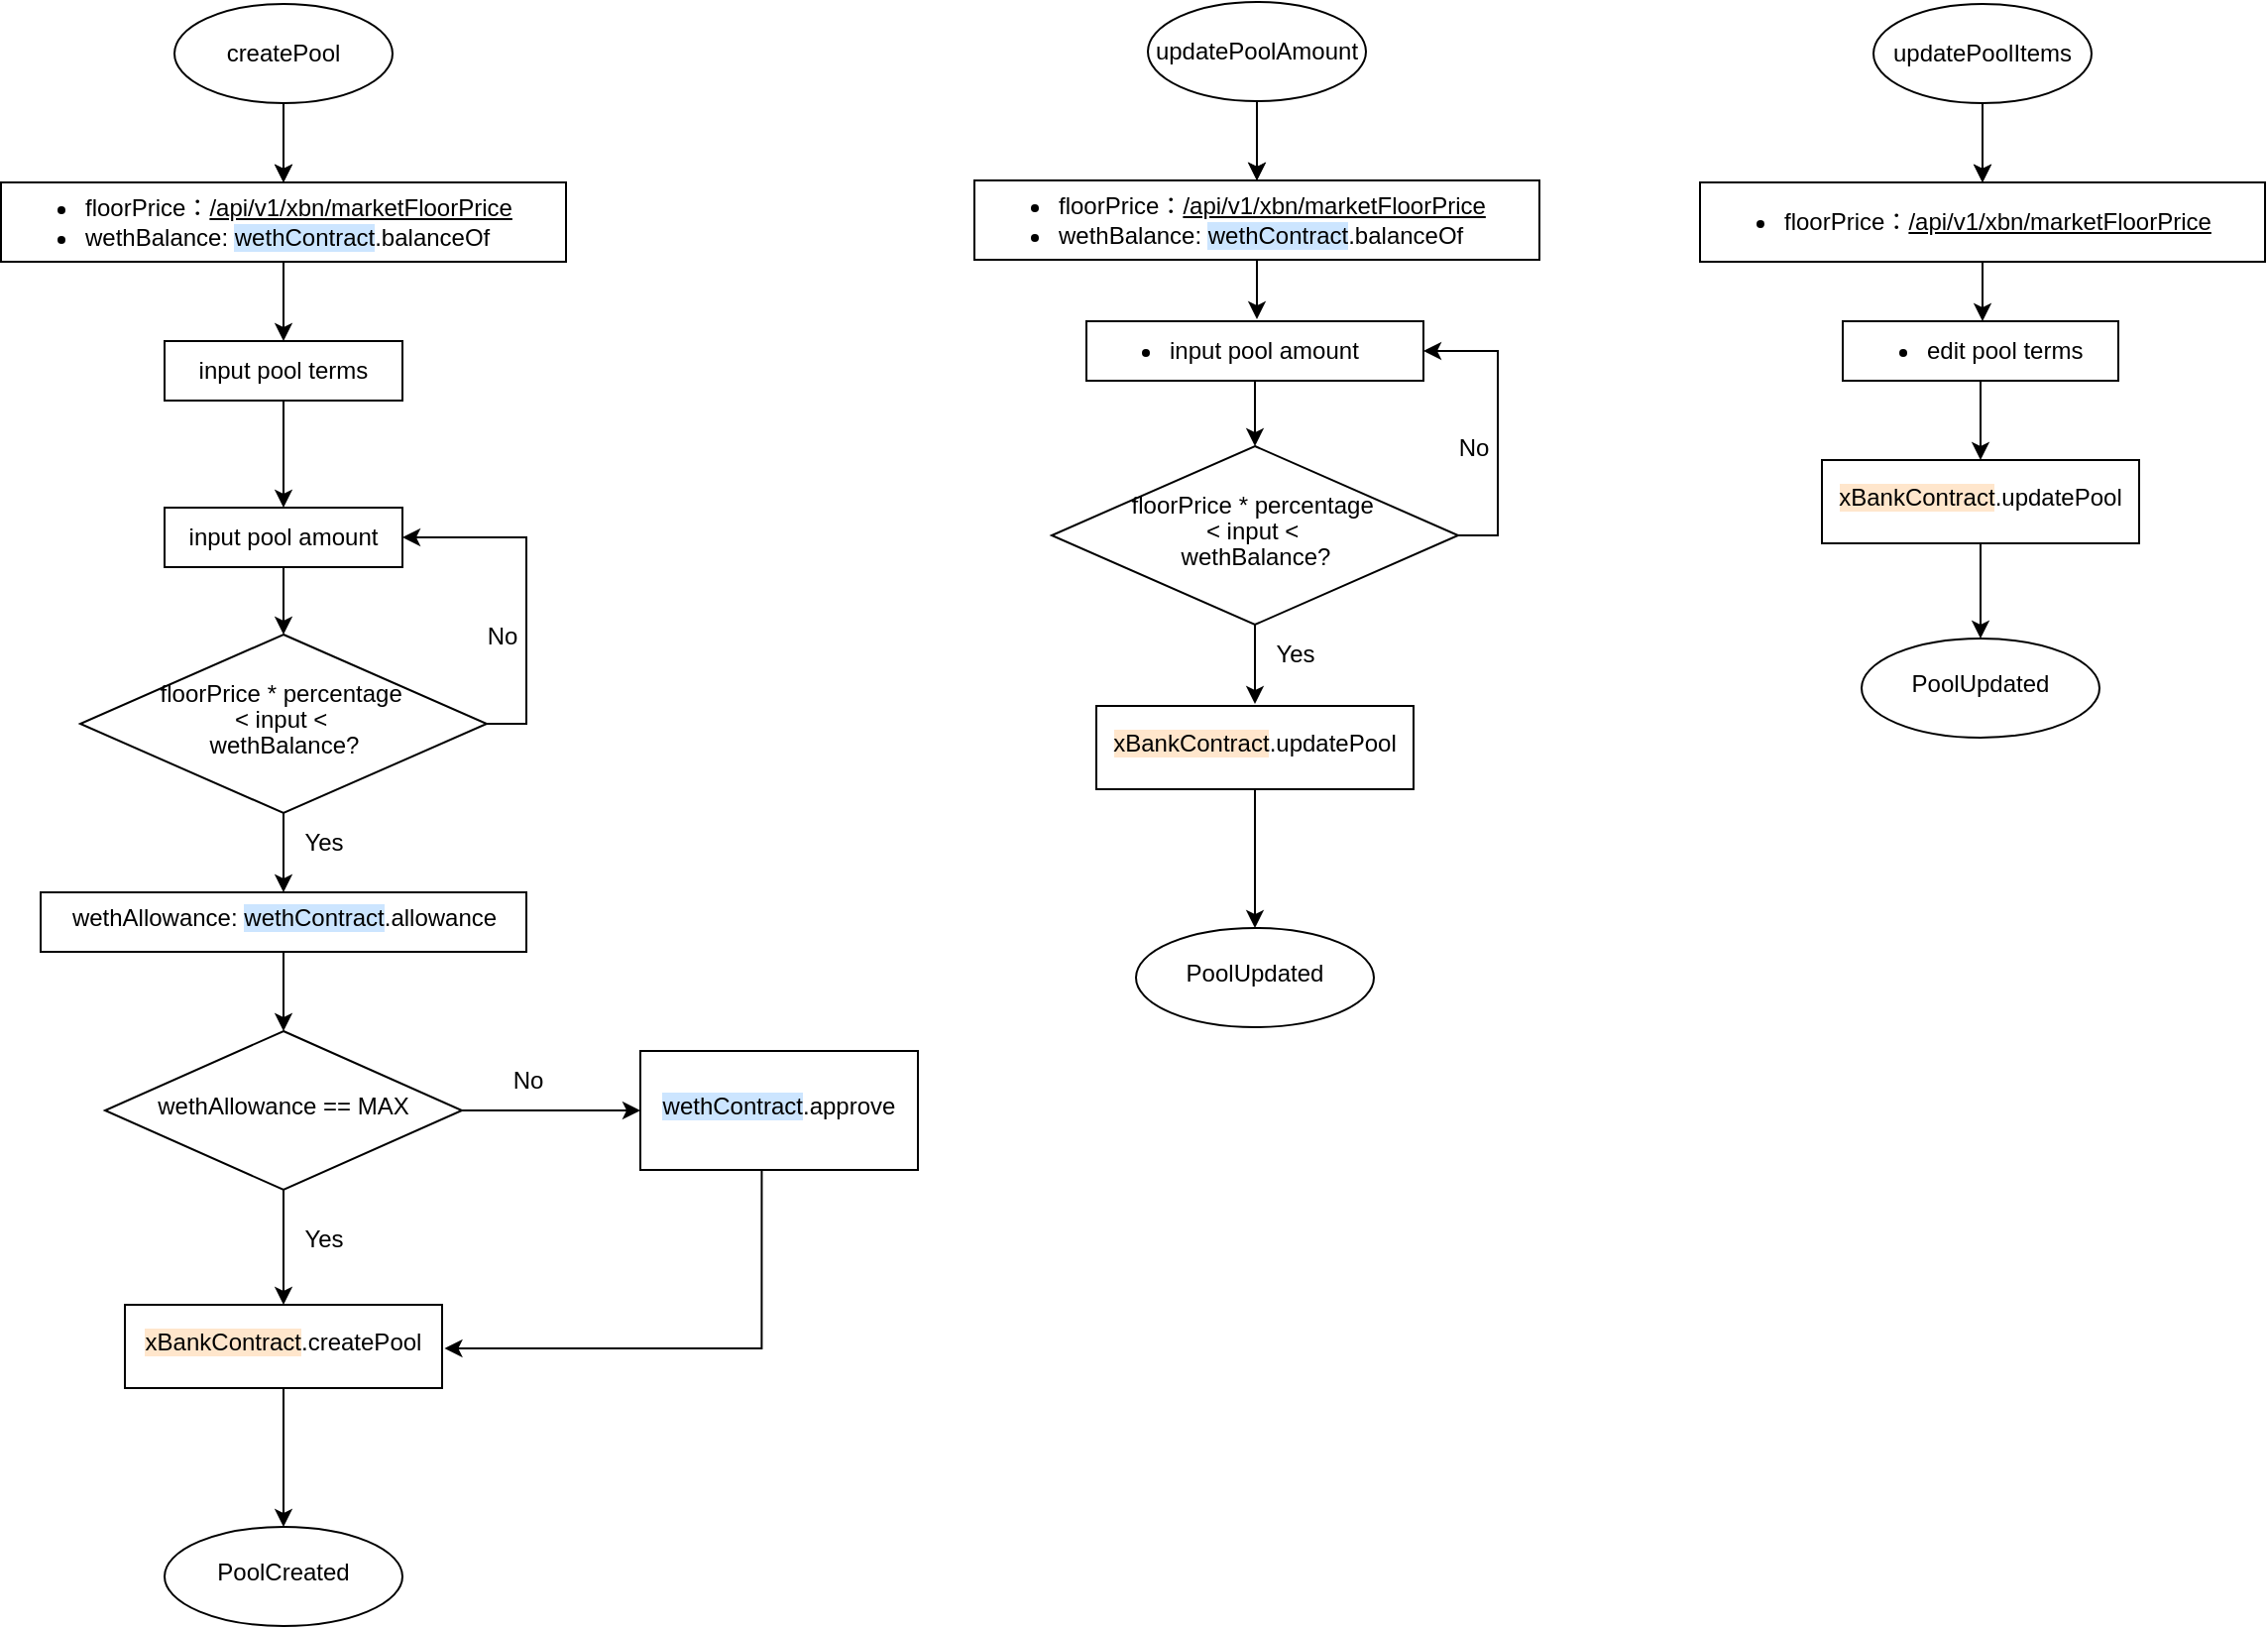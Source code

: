 <mxfile version="21.5.0" type="github">
  <diagram id="C5RBs43oDa-KdzZeNtuy" name="Page-1">
    <mxGraphModel dx="954" dy="1689" grid="1" gridSize="10" guides="1" tooltips="1" connect="1" arrows="1" fold="1" page="1" pageScale="1" pageWidth="827" pageHeight="1169" background="#ffffff" math="0" shadow="0">
      <root>
        <mxCell id="WIyWlLk6GJQsqaUBKTNV-0" />
        <mxCell id="WIyWlLk6GJQsqaUBKTNV-1" parent="WIyWlLk6GJQsqaUBKTNV-0" />
        <mxCell id="i1JUAL5Z5OwXQQaXqIF1-13" value="" style="edgeStyle=orthogonalEdgeStyle;rounded=0;orthogonalLoop=1;jettySize=auto;html=1;entryX=0.5;entryY=0;entryDx=0;entryDy=0;" parent="WIyWlLk6GJQsqaUBKTNV-1" source="WIyWlLk6GJQsqaUBKTNV-3" target="i1JUAL5Z5OwXQQaXqIF1-141" edge="1">
          <mxGeometry relative="1" as="geometry">
            <mxPoint x="220" y="150" as="targetPoint" />
          </mxGeometry>
        </mxCell>
        <mxCell id="WIyWlLk6GJQsqaUBKTNV-3" value="&lt;ul&gt;&lt;li&gt;floorPrice：&lt;u&gt;/api/v1/xbn/marketFloorPrice&lt;/u&gt;&lt;/li&gt;&lt;li&gt;wethBalance: &lt;span style=&quot;background-color: rgb(204, 229, 255);&quot;&gt;wethContract&lt;/span&gt;.balanceOf&amp;nbsp;&lt;/li&gt;&lt;/ul&gt;" style="rounded=0;whiteSpace=wrap;html=1;fontSize=12;glass=0;strokeWidth=1;shadow=0;align=left;" parent="WIyWlLk6GJQsqaUBKTNV-1" vertex="1">
          <mxGeometry x="77.5" y="80" width="285" height="40" as="geometry" />
        </mxCell>
        <mxCell id="i1JUAL5Z5OwXQQaXqIF1-14" value="" style="edgeStyle=orthogonalEdgeStyle;rounded=0;orthogonalLoop=1;jettySize=auto;html=1;" parent="WIyWlLk6GJQsqaUBKTNV-1" source="WIyWlLk6GJQsqaUBKTNV-6" target="i1JUAL5Z5OwXQQaXqIF1-10" edge="1">
          <mxGeometry relative="1" as="geometry" />
        </mxCell>
        <mxCell id="i1JUAL5Z5OwXQQaXqIF1-42" value="" style="edgeStyle=orthogonalEdgeStyle;rounded=0;orthogonalLoop=1;jettySize=auto;html=1;entryX=1;entryY=0.5;entryDx=0;entryDy=0;exitX=1;exitY=0.5;exitDx=0;exitDy=0;" parent="WIyWlLk6GJQsqaUBKTNV-1" source="WIyWlLk6GJQsqaUBKTNV-6" target="i1JUAL5Z5OwXQQaXqIF1-37" edge="1">
          <mxGeometry relative="1" as="geometry">
            <mxPoint x="560" y="324" as="sourcePoint" />
            <mxPoint x="465" y="353" as="targetPoint" />
          </mxGeometry>
        </mxCell>
        <mxCell id="WIyWlLk6GJQsqaUBKTNV-6" value="&lt;div style=&quot;line-height: 110%;&quot;&gt;&lt;span style=&quot;background-color: initial;&quot;&gt;floorPrice * percentage&amp;nbsp;&lt;/span&gt;&lt;/div&gt;&lt;div style=&quot;line-height: 110%;&quot;&gt;&lt;span style=&quot;background-color: initial;&quot;&gt;&amp;lt; input &amp;lt;&amp;nbsp;&lt;/span&gt;&lt;/div&gt;&lt;div style=&quot;line-height: 110%;&quot;&gt;&lt;span style=&quot;background-color: initial;&quot;&gt;wethBalance?&lt;/span&gt;&lt;/div&gt;" style="rhombus;whiteSpace=wrap;html=1;shadow=0;fontFamily=Helvetica;fontSize=12;align=center;strokeWidth=1;spacing=6;spacingTop=-4;" parent="WIyWlLk6GJQsqaUBKTNV-1" vertex="1">
          <mxGeometry x="117.5" y="308" width="205" height="90" as="geometry" />
        </mxCell>
        <mxCell id="i1JUAL5Z5OwXQQaXqIF1-22" value="" style="edgeStyle=orthogonalEdgeStyle;rounded=0;orthogonalLoop=1;jettySize=auto;html=1;" parent="WIyWlLk6GJQsqaUBKTNV-1" source="WIyWlLk6GJQsqaUBKTNV-10" target="i1JUAL5Z5OwXQQaXqIF1-21" edge="1">
          <mxGeometry relative="1" as="geometry" />
        </mxCell>
        <mxCell id="i1JUAL5Z5OwXQQaXqIF1-25" value="" style="edgeStyle=orthogonalEdgeStyle;rounded=0;orthogonalLoop=1;jettySize=auto;html=1;" parent="WIyWlLk6GJQsqaUBKTNV-1" source="WIyWlLk6GJQsqaUBKTNV-10" edge="1">
          <mxGeometry relative="1" as="geometry">
            <mxPoint x="400" y="548" as="targetPoint" />
          </mxGeometry>
        </mxCell>
        <mxCell id="WIyWlLk6GJQsqaUBKTNV-10" value="wethAllowance == MAX" style="rhombus;whiteSpace=wrap;html=1;shadow=0;fontFamily=Helvetica;fontSize=12;align=center;strokeWidth=1;spacing=6;spacingTop=-4;" parent="WIyWlLk6GJQsqaUBKTNV-1" vertex="1">
          <mxGeometry x="130" y="508" width="180" height="80" as="geometry" />
        </mxCell>
        <mxCell id="i1JUAL5Z5OwXQQaXqIF1-1" value="" style="edgeStyle=orthogonalEdgeStyle;rounded=0;orthogonalLoop=1;jettySize=auto;html=1;" parent="WIyWlLk6GJQsqaUBKTNV-1" source="i1JUAL5Z5OwXQQaXqIF1-0" target="WIyWlLk6GJQsqaUBKTNV-3" edge="1">
          <mxGeometry relative="1" as="geometry" />
        </mxCell>
        <mxCell id="i1JUAL5Z5OwXQQaXqIF1-2" value="" style="edgeStyle=orthogonalEdgeStyle;rounded=0;orthogonalLoop=1;jettySize=auto;html=1;" parent="WIyWlLk6GJQsqaUBKTNV-1" source="i1JUAL5Z5OwXQQaXqIF1-0" target="WIyWlLk6GJQsqaUBKTNV-3" edge="1">
          <mxGeometry relative="1" as="geometry" />
        </mxCell>
        <mxCell id="i1JUAL5Z5OwXQQaXqIF1-0" value="createPool" style="ellipse;whiteSpace=wrap;html=1;" parent="WIyWlLk6GJQsqaUBKTNV-1" vertex="1">
          <mxGeometry x="165" y="-10" width="110" height="50" as="geometry" />
        </mxCell>
        <mxCell id="i1JUAL5Z5OwXQQaXqIF1-12" value="" style="edgeStyle=orthogonalEdgeStyle;rounded=0;orthogonalLoop=1;jettySize=auto;html=1;" parent="WIyWlLk6GJQsqaUBKTNV-1" source="i1JUAL5Z5OwXQQaXqIF1-10" target="WIyWlLk6GJQsqaUBKTNV-10" edge="1">
          <mxGeometry relative="1" as="geometry" />
        </mxCell>
        <mxCell id="i1JUAL5Z5OwXQQaXqIF1-10" value="wethAllowance: &lt;span style=&quot;background-color: rgb(204, 229, 255);&quot;&gt;wethContract&lt;/span&gt;.allowance" style="whiteSpace=wrap;html=1;shadow=0;strokeWidth=1;spacing=6;spacingTop=-4;" parent="WIyWlLk6GJQsqaUBKTNV-1" vertex="1">
          <mxGeometry x="97.5" y="438" width="245" height="30" as="geometry" />
        </mxCell>
        <mxCell id="i1JUAL5Z5OwXQQaXqIF1-18" value="Yes" style="text;html=1;align=center;verticalAlign=middle;resizable=0;points=[];autosize=1;" parent="WIyWlLk6GJQsqaUBKTNV-1" vertex="1">
          <mxGeometry x="220" y="398" width="40" height="30" as="geometry" />
        </mxCell>
        <mxCell id="i1JUAL5Z5OwXQQaXqIF1-32" value="" style="edgeStyle=orthogonalEdgeStyle;rounded=0;orthogonalLoop=1;jettySize=auto;html=1;" parent="WIyWlLk6GJQsqaUBKTNV-1" source="i1JUAL5Z5OwXQQaXqIF1-21" target="i1JUAL5Z5OwXQQaXqIF1-31" edge="1">
          <mxGeometry relative="1" as="geometry" />
        </mxCell>
        <mxCell id="i1JUAL5Z5OwXQQaXqIF1-21" value="&lt;span style=&quot;background-color: rgb(255, 230, 204);&quot;&gt;xBankContract&lt;/span&gt;.createPool" style="whiteSpace=wrap;html=1;shadow=0;strokeWidth=1;spacing=6;spacingTop=-4;" parent="WIyWlLk6GJQsqaUBKTNV-1" vertex="1">
          <mxGeometry x="140" y="646" width="160" height="42" as="geometry" />
        </mxCell>
        <mxCell id="i1JUAL5Z5OwXQQaXqIF1-23" value="Yes" style="text;html=1;align=center;verticalAlign=middle;resizable=0;points=[];autosize=1;" parent="WIyWlLk6GJQsqaUBKTNV-1" vertex="1">
          <mxGeometry x="220" y="598" width="40" height="30" as="geometry" />
        </mxCell>
        <mxCell id="i1JUAL5Z5OwXQQaXqIF1-30" value="" style="edgeStyle=orthogonalEdgeStyle;rounded=0;orthogonalLoop=1;jettySize=auto;html=1;exitX=0.5;exitY=1;exitDx=0;exitDy=0;" parent="WIyWlLk6GJQsqaUBKTNV-1" edge="1">
          <mxGeometry relative="1" as="geometry">
            <mxPoint x="461.23" y="578" as="sourcePoint" />
            <mxPoint x="301.23" y="668" as="targetPoint" />
            <Array as="points">
              <mxPoint x="461.23" y="668" />
            </Array>
          </mxGeometry>
        </mxCell>
        <mxCell id="i1JUAL5Z5OwXQQaXqIF1-24" value="&lt;span style=&quot;background-color: rgb(204, 229, 255);&quot;&gt;wethContract&lt;/span&gt;.approve" style="whiteSpace=wrap;html=1;shadow=0;strokeWidth=1;spacing=6;spacingTop=-4;" parent="WIyWlLk6GJQsqaUBKTNV-1" vertex="1">
          <mxGeometry x="400" y="518" width="140" height="60" as="geometry" />
        </mxCell>
        <mxCell id="i1JUAL5Z5OwXQQaXqIF1-26" value="No" style="text;html=1;align=center;verticalAlign=middle;resizable=0;points=[];autosize=1;" parent="WIyWlLk6GJQsqaUBKTNV-1" vertex="1">
          <mxGeometry x="322.5" y="518" width="40" height="30" as="geometry" />
        </mxCell>
        <mxCell id="i1JUAL5Z5OwXQQaXqIF1-31" value="PoolCreated" style="ellipse;whiteSpace=wrap;html=1;shadow=0;strokeWidth=1;spacing=6;spacingTop=-4;" parent="WIyWlLk6GJQsqaUBKTNV-1" vertex="1">
          <mxGeometry x="160" y="758" width="120" height="50" as="geometry" />
        </mxCell>
        <mxCell id="i1JUAL5Z5OwXQQaXqIF1-38" value="" style="edgeStyle=orthogonalEdgeStyle;rounded=0;orthogonalLoop=1;jettySize=auto;html=1;" parent="WIyWlLk6GJQsqaUBKTNV-1" source="i1JUAL5Z5OwXQQaXqIF1-37" target="WIyWlLk6GJQsqaUBKTNV-6" edge="1">
          <mxGeometry relative="1" as="geometry" />
        </mxCell>
        <mxCell id="i1JUAL5Z5OwXQQaXqIF1-37" value="input pool amount" style="rounded=0;whiteSpace=wrap;html=1;" parent="WIyWlLk6GJQsqaUBKTNV-1" vertex="1">
          <mxGeometry x="160" y="244" width="120" height="30" as="geometry" />
        </mxCell>
        <mxCell id="i1JUAL5Z5OwXQQaXqIF1-39" value="No" style="text;html=1;align=center;verticalAlign=middle;resizable=0;points=[];autosize=1;strokeColor=none;fillColor=none;" parent="WIyWlLk6GJQsqaUBKTNV-1" vertex="1">
          <mxGeometry x="310" y="294" width="40" height="30" as="geometry" />
        </mxCell>
        <mxCell id="i1JUAL5Z5OwXQQaXqIF1-68" value="" style="edgeStyle=orthogonalEdgeStyle;rounded=0;orthogonalLoop=1;jettySize=auto;html=1;" parent="WIyWlLk6GJQsqaUBKTNV-1" source="i1JUAL5Z5OwXQQaXqIF1-69" edge="1">
          <mxGeometry relative="1" as="geometry">
            <mxPoint x="711" y="149" as="targetPoint" />
          </mxGeometry>
        </mxCell>
        <mxCell id="i1JUAL5Z5OwXQQaXqIF1-69" value="&lt;ul&gt;&lt;li&gt;floorPrice：&lt;u&gt;/api/v1/xbn/marketFloorPrice&lt;/u&gt;&lt;/li&gt;&lt;li&gt;wethBalance: &lt;span style=&quot;background-color: rgb(204, 229, 255);&quot;&gt;wethContract&lt;/span&gt;.balanceOf&amp;nbsp;&lt;/li&gt;&lt;/ul&gt;" style="rounded=0;whiteSpace=wrap;html=1;fontSize=12;glass=0;strokeWidth=1;shadow=0;align=left;" parent="WIyWlLk6GJQsqaUBKTNV-1" vertex="1">
          <mxGeometry x="568.5" y="79" width="285" height="40" as="geometry" />
        </mxCell>
        <mxCell id="i1JUAL5Z5OwXQQaXqIF1-70" value="" style="edgeStyle=orthogonalEdgeStyle;rounded=0;orthogonalLoop=1;jettySize=auto;html=1;" parent="WIyWlLk6GJQsqaUBKTNV-1" source="i1JUAL5Z5OwXQQaXqIF1-72" edge="1">
          <mxGeometry relative="1" as="geometry">
            <mxPoint x="710" y="343.0" as="targetPoint" />
          </mxGeometry>
        </mxCell>
        <mxCell id="i1JUAL5Z5OwXQQaXqIF1-71" value="" style="edgeStyle=orthogonalEdgeStyle;rounded=0;orthogonalLoop=1;jettySize=auto;html=1;entryX=1;entryY=0.5;entryDx=0;entryDy=0;exitX=1;exitY=0.5;exitDx=0;exitDy=0;" parent="WIyWlLk6GJQsqaUBKTNV-1" source="i1JUAL5Z5OwXQQaXqIF1-72" target="i1JUAL5Z5OwXQQaXqIF1-90" edge="1">
          <mxGeometry relative="1" as="geometry">
            <mxPoint x="1050" y="229" as="sourcePoint" />
            <mxPoint x="955" y="258" as="targetPoint" />
          </mxGeometry>
        </mxCell>
        <mxCell id="i1JUAL5Z5OwXQQaXqIF1-72" value="&lt;div style=&quot;line-height: 110%;&quot;&gt;&lt;span style=&quot;background-color: initial;&quot;&gt;floorPrice * percentage&amp;nbsp;&lt;/span&gt;&lt;/div&gt;&lt;div style=&quot;line-height: 110%;&quot;&gt;&lt;span style=&quot;background-color: initial;&quot;&gt;&amp;lt; input &amp;lt;&amp;nbsp;&lt;/span&gt;&lt;/div&gt;&lt;div style=&quot;line-height: 110%;&quot;&gt;&lt;span style=&quot;background-color: initial;&quot;&gt;wethBalance?&lt;/span&gt;&lt;/div&gt;" style="rhombus;whiteSpace=wrap;html=1;shadow=0;fontFamily=Helvetica;fontSize=12;align=center;strokeWidth=1;spacing=6;spacingTop=-4;" parent="WIyWlLk6GJQsqaUBKTNV-1" vertex="1">
          <mxGeometry x="607.5" y="213" width="205" height="90" as="geometry" />
        </mxCell>
        <mxCell id="i1JUAL5Z5OwXQQaXqIF1-76" value="" style="edgeStyle=orthogonalEdgeStyle;rounded=0;orthogonalLoop=1;jettySize=auto;html=1;" parent="WIyWlLk6GJQsqaUBKTNV-1" source="i1JUAL5Z5OwXQQaXqIF1-78" target="i1JUAL5Z5OwXQQaXqIF1-69" edge="1">
          <mxGeometry relative="1" as="geometry" />
        </mxCell>
        <mxCell id="i1JUAL5Z5OwXQQaXqIF1-77" value="" style="edgeStyle=orthogonalEdgeStyle;rounded=0;orthogonalLoop=1;jettySize=auto;html=1;" parent="WIyWlLk6GJQsqaUBKTNV-1" source="i1JUAL5Z5OwXQQaXqIF1-78" target="i1JUAL5Z5OwXQQaXqIF1-69" edge="1">
          <mxGeometry relative="1" as="geometry" />
        </mxCell>
        <mxCell id="i1JUAL5Z5OwXQQaXqIF1-78" value="updatePoolAmount" style="ellipse;whiteSpace=wrap;html=1;" parent="WIyWlLk6GJQsqaUBKTNV-1" vertex="1">
          <mxGeometry x="656" y="-11" width="110" height="50" as="geometry" />
        </mxCell>
        <mxCell id="i1JUAL5Z5OwXQQaXqIF1-81" value="Yes" style="text;html=1;align=center;verticalAlign=middle;resizable=0;points=[];autosize=1;" parent="WIyWlLk6GJQsqaUBKTNV-1" vertex="1">
          <mxGeometry x="710" y="303" width="40" height="30" as="geometry" />
        </mxCell>
        <mxCell id="i1JUAL5Z5OwXQQaXqIF1-82" value="" style="edgeStyle=orthogonalEdgeStyle;rounded=0;orthogonalLoop=1;jettySize=auto;html=1;" parent="WIyWlLk6GJQsqaUBKTNV-1" source="i1JUAL5Z5OwXQQaXqIF1-83" target="i1JUAL5Z5OwXQQaXqIF1-88" edge="1">
          <mxGeometry relative="1" as="geometry" />
        </mxCell>
        <mxCell id="i1JUAL5Z5OwXQQaXqIF1-83" value="&lt;span style=&quot;background-color: rgb(255, 230, 204);&quot;&gt;xBankContract&lt;/span&gt;.updatePool" style="whiteSpace=wrap;html=1;shadow=0;strokeWidth=1;spacing=6;spacingTop=-4;" parent="WIyWlLk6GJQsqaUBKTNV-1" vertex="1">
          <mxGeometry x="630" y="344" width="160" height="42" as="geometry" />
        </mxCell>
        <mxCell id="i1JUAL5Z5OwXQQaXqIF1-88" value="PoolUpdated" style="ellipse;whiteSpace=wrap;html=1;shadow=0;strokeWidth=1;spacing=6;spacingTop=-4;" parent="WIyWlLk6GJQsqaUBKTNV-1" vertex="1">
          <mxGeometry x="650" y="456" width="120" height="50" as="geometry" />
        </mxCell>
        <mxCell id="i1JUAL5Z5OwXQQaXqIF1-89" value="" style="edgeStyle=orthogonalEdgeStyle;rounded=0;orthogonalLoop=1;jettySize=auto;html=1;" parent="WIyWlLk6GJQsqaUBKTNV-1" source="i1JUAL5Z5OwXQQaXqIF1-90" target="i1JUAL5Z5OwXQQaXqIF1-72" edge="1">
          <mxGeometry relative="1" as="geometry" />
        </mxCell>
        <mxCell id="i1JUAL5Z5OwXQQaXqIF1-90" value="&lt;ul&gt;&lt;li&gt;input pool amount&lt;/li&gt;&lt;/ul&gt;" style="rounded=0;whiteSpace=wrap;html=1;align=left;" parent="WIyWlLk6GJQsqaUBKTNV-1" vertex="1">
          <mxGeometry x="625" y="150" width="170" height="30" as="geometry" />
        </mxCell>
        <mxCell id="i1JUAL5Z5OwXQQaXqIF1-91" value="No" style="text;html=1;align=center;verticalAlign=middle;resizable=0;points=[];autosize=1;strokeColor=none;fillColor=none;" parent="WIyWlLk6GJQsqaUBKTNV-1" vertex="1">
          <mxGeometry x="800" y="199" width="40" height="30" as="geometry" />
        </mxCell>
        <mxCell id="i1JUAL5Z5OwXQQaXqIF1-121" value="" style="edgeStyle=orthogonalEdgeStyle;rounded=0;orthogonalLoop=1;jettySize=auto;html=1;" parent="WIyWlLk6GJQsqaUBKTNV-1" source="i1JUAL5Z5OwXQQaXqIF1-122" edge="1">
          <mxGeometry relative="1" as="geometry">
            <mxPoint x="1077" y="150" as="targetPoint" />
          </mxGeometry>
        </mxCell>
        <mxCell id="i1JUAL5Z5OwXQQaXqIF1-122" value="&lt;ul&gt;&lt;li&gt;floorPrice：&lt;u&gt;/api/v1/xbn/marketFloorPrice&lt;/u&gt;&lt;/li&gt;&lt;/ul&gt;" style="rounded=0;whiteSpace=wrap;html=1;fontSize=12;glass=0;strokeWidth=1;shadow=0;align=left;" parent="WIyWlLk6GJQsqaUBKTNV-1" vertex="1">
          <mxGeometry x="934.5" y="80" width="285" height="40" as="geometry" />
        </mxCell>
        <mxCell id="i1JUAL5Z5OwXQQaXqIF1-123" value="" style="edgeStyle=orthogonalEdgeStyle;rounded=0;orthogonalLoop=1;jettySize=auto;html=1;exitX=0.5;exitY=1;exitDx=0;exitDy=0;entryX=0.5;entryY=0;entryDx=0;entryDy=0;" parent="WIyWlLk6GJQsqaUBKTNV-1" source="i1JUAL5Z5OwXQQaXqIF1-134" target="i1JUAL5Z5OwXQQaXqIF1-131" edge="1">
          <mxGeometry relative="1" as="geometry">
            <mxPoint x="1076" y="344.0" as="targetPoint" />
            <mxPoint x="1076" y="304" as="sourcePoint" />
          </mxGeometry>
        </mxCell>
        <mxCell id="i1JUAL5Z5OwXQQaXqIF1-126" value="" style="edgeStyle=orthogonalEdgeStyle;rounded=0;orthogonalLoop=1;jettySize=auto;html=1;" parent="WIyWlLk6GJQsqaUBKTNV-1" source="i1JUAL5Z5OwXQQaXqIF1-128" target="i1JUAL5Z5OwXQQaXqIF1-122" edge="1">
          <mxGeometry relative="1" as="geometry" />
        </mxCell>
        <mxCell id="i1JUAL5Z5OwXQQaXqIF1-127" value="" style="edgeStyle=orthogonalEdgeStyle;rounded=0;orthogonalLoop=1;jettySize=auto;html=1;" parent="WIyWlLk6GJQsqaUBKTNV-1" source="i1JUAL5Z5OwXQQaXqIF1-128" target="i1JUAL5Z5OwXQQaXqIF1-122" edge="1">
          <mxGeometry relative="1" as="geometry" />
        </mxCell>
        <mxCell id="i1JUAL5Z5OwXQQaXqIF1-128" value="updatePoolItems" style="ellipse;whiteSpace=wrap;html=1;" parent="WIyWlLk6GJQsqaUBKTNV-1" vertex="1">
          <mxGeometry x="1022" y="-10" width="110" height="50" as="geometry" />
        </mxCell>
        <mxCell id="i1JUAL5Z5OwXQQaXqIF1-130" value="" style="edgeStyle=orthogonalEdgeStyle;rounded=0;orthogonalLoop=1;jettySize=auto;html=1;" parent="WIyWlLk6GJQsqaUBKTNV-1" source="i1JUAL5Z5OwXQQaXqIF1-131" target="i1JUAL5Z5OwXQQaXqIF1-132" edge="1">
          <mxGeometry relative="1" as="geometry" />
        </mxCell>
        <mxCell id="i1JUAL5Z5OwXQQaXqIF1-131" value="&lt;span style=&quot;background-color: rgb(255, 230, 204);&quot;&gt;xBankContract&lt;/span&gt;.updatePool" style="whiteSpace=wrap;html=1;shadow=0;strokeWidth=1;spacing=6;spacingTop=-4;" parent="WIyWlLk6GJQsqaUBKTNV-1" vertex="1">
          <mxGeometry x="996" y="220" width="160" height="42" as="geometry" />
        </mxCell>
        <mxCell id="i1JUAL5Z5OwXQQaXqIF1-132" value="PoolUpdated" style="ellipse;whiteSpace=wrap;html=1;shadow=0;strokeWidth=1;spacing=6;spacingTop=-4;" parent="WIyWlLk6GJQsqaUBKTNV-1" vertex="1">
          <mxGeometry x="1016" y="310" width="120" height="50" as="geometry" />
        </mxCell>
        <mxCell id="i1JUAL5Z5OwXQQaXqIF1-134" value="&lt;ul&gt;&lt;li&gt;edit pool terms&lt;/li&gt;&lt;/ul&gt;" style="rounded=0;whiteSpace=wrap;html=1;align=left;" parent="WIyWlLk6GJQsqaUBKTNV-1" vertex="1">
          <mxGeometry x="1006.5" y="150" width="139" height="30" as="geometry" />
        </mxCell>
        <mxCell id="i1JUAL5Z5OwXQQaXqIF1-142" value="" style="edgeStyle=orthogonalEdgeStyle;rounded=0;orthogonalLoop=1;jettySize=auto;html=1;" parent="WIyWlLk6GJQsqaUBKTNV-1" source="i1JUAL5Z5OwXQQaXqIF1-141" target="i1JUAL5Z5OwXQQaXqIF1-37" edge="1">
          <mxGeometry relative="1" as="geometry" />
        </mxCell>
        <mxCell id="i1JUAL5Z5OwXQQaXqIF1-141" value="input pool terms" style="rounded=0;whiteSpace=wrap;html=1;" parent="WIyWlLk6GJQsqaUBKTNV-1" vertex="1">
          <mxGeometry x="160" y="160" width="120" height="30" as="geometry" />
        </mxCell>
      </root>
    </mxGraphModel>
  </diagram>
</mxfile>

